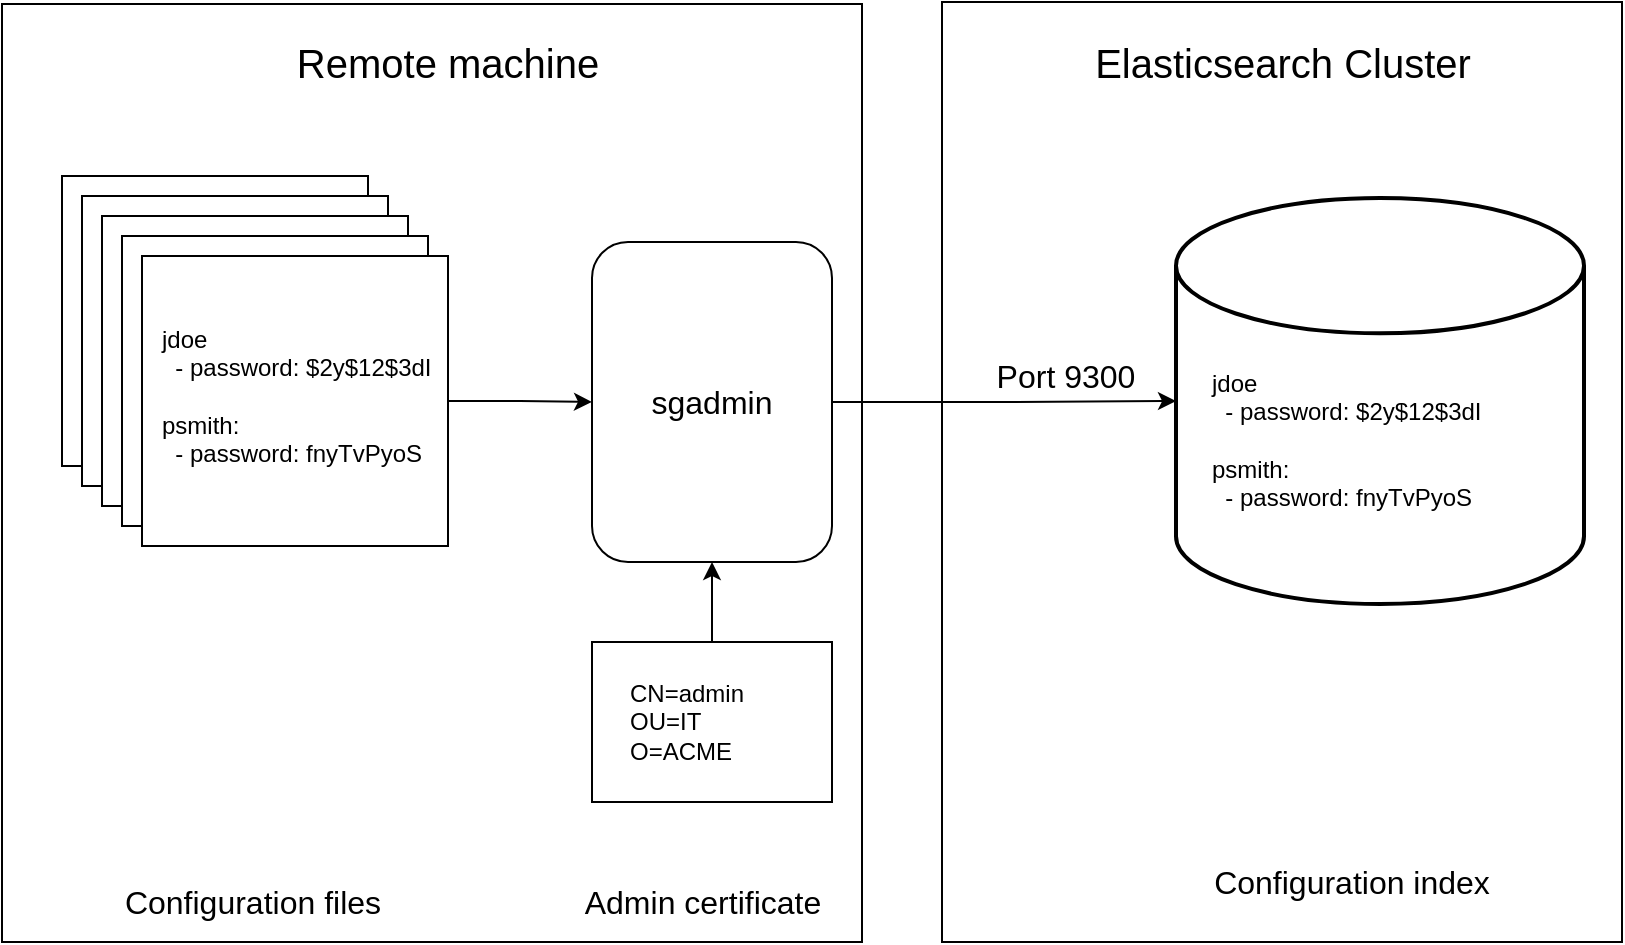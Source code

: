 <mxfile version="10.7.3"><diagram id="wAsl3s8gzw_MzTRYFJsf" name="Page-1"><mxGraphModel dx="1120" dy="630" grid="1" gridSize="10" guides="1" tooltips="1" connect="1" arrows="1" fold="1" page="1" pageScale="1" pageWidth="850" pageHeight="2000" math="0" shadow="0"><root><mxCell id="0"/><mxCell id="1" parent="0"/><mxCell id="oAgJ549YuHeRgEIViXrn-19" value="" style="rounded=0;whiteSpace=wrap;html=1;align=left;" vertex="1" parent="1"><mxGeometry x="10" y="41" width="430" height="469" as="geometry"/></mxCell><mxCell id="oAgJ549YuHeRgEIViXrn-18" value="" style="rounded=0;whiteSpace=wrap;html=1;align=left;" vertex="1" parent="1"><mxGeometry x="480" y="40" width="340" height="470" as="geometry"/></mxCell><mxCell id="q57zhd1N6jKMXKyL6nJz-2" value="&lt;font style=&quot;font-size: 16px&quot;&gt;sgadmin&lt;/font&gt;" style="rounded=1;whiteSpace=wrap;html=1;" parent="1" vertex="1"><mxGeometry x="305" y="160" width="120" height="160" as="geometry"/></mxCell><mxCell id="q57zhd1N6jKMXKyL6nJz-10" value="" style="group" parent="1" vertex="1" connectable="0"><mxGeometry x="597" y="138" width="204" height="203" as="geometry"/></mxCell><mxCell id="q57zhd1N6jKMXKyL6nJz-4" value="" style="strokeWidth=2;html=1;shape=mxgraph.flowchart.database;whiteSpace=wrap;align=left;" parent="q57zhd1N6jKMXKyL6nJz-10" vertex="1"><mxGeometry width="204" height="203.0" as="geometry"/></mxCell><mxCell id="oAgJ549YuHeRgEIViXrn-12" value="jdoe&lt;br&gt;&amp;nbsp; - password:&amp;nbsp;&lt;span&gt;$2y$12$3dI&lt;/span&gt;&lt;br&gt;&lt;br&gt;psmith:&lt;br&gt;&amp;nbsp; - password:&amp;nbsp;&lt;span&gt;fnyTvPyoS&lt;/span&gt;" style="text;html=1;strokeColor=none;fillColor=none;align=left;verticalAlign=middle;whiteSpace=wrap;rounded=0;" vertex="1" parent="q57zhd1N6jKMXKyL6nJz-10"><mxGeometry x="15.559" y="71.873" width="178.644" height="98.757" as="geometry"/></mxCell><mxCell id="q57zhd1N6jKMXKyL6nJz-7" style="edgeStyle=orthogonalEdgeStyle;rounded=0;orthogonalLoop=1;jettySize=auto;html=1;exitX=1;exitY=0.5;exitDx=0;exitDy=0;entryX=0;entryY=0.5;entryDx=0;entryDy=0;entryPerimeter=0;" parent="1" source="q57zhd1N6jKMXKyL6nJz-2" target="q57zhd1N6jKMXKyL6nJz-4" edge="1"><mxGeometry relative="1" as="geometry"/></mxCell><mxCell id="q57zhd1N6jKMXKyL6nJz-11" value="Configuration files&lt;br&gt;" style="text;html=1;strokeColor=none;fillColor=none;align=center;verticalAlign=middle;whiteSpace=wrap;rounded=0;fontSize=16;" parent="1" vertex="1"><mxGeometry x="58" y="480" width="155" height="20" as="geometry"/></mxCell><mxCell id="q57zhd1N6jKMXKyL6nJz-13" value="Configuration index" style="text;html=1;strokeColor=none;fillColor=none;align=center;verticalAlign=middle;whiteSpace=wrap;rounded=0;fontSize=16;" parent="1" vertex="1"><mxGeometry x="605" y="470" width="160" height="20" as="geometry"/></mxCell><mxCell id="q57zhd1N6jKMXKyL6nJz-1" value="&lt;div style=&quot;text-align: left&quot;&gt;&lt;br&gt;&lt;/div&gt;" style="rounded=0;whiteSpace=wrap;html=1;" parent="1" vertex="1"><mxGeometry x="40" y="127" width="153" height="145" as="geometry"/></mxCell><mxCell id="oAgJ549YuHeRgEIViXrn-6" value="&lt;div style=&quot;text-align: left&quot;&gt;&lt;br&gt;&lt;/div&gt;" style="rounded=0;whiteSpace=wrap;html=1;" vertex="1" parent="1"><mxGeometry x="50" y="137" width="153" height="145" as="geometry"/></mxCell><mxCell id="oAgJ549YuHeRgEIViXrn-7" value="&lt;div style=&quot;text-align: left&quot;&gt;&lt;br&gt;&lt;/div&gt;" style="rounded=0;whiteSpace=wrap;html=1;" vertex="1" parent="1"><mxGeometry x="60" y="147" width="153" height="145" as="geometry"/></mxCell><mxCell id="oAgJ549YuHeRgEIViXrn-8" value="&lt;div style=&quot;text-align: left&quot;&gt;&lt;br&gt;&lt;/div&gt;" style="rounded=0;whiteSpace=wrap;html=1;" vertex="1" parent="1"><mxGeometry x="70" y="157" width="153" height="145" as="geometry"/></mxCell><mxCell id="oAgJ549YuHeRgEIViXrn-16" style="edgeStyle=orthogonalEdgeStyle;rounded=0;orthogonalLoop=1;jettySize=auto;html=1;exitX=1;exitY=0.5;exitDx=0;exitDy=0;entryX=0;entryY=0.5;entryDx=0;entryDy=0;" edge="1" parent="1" source="oAgJ549YuHeRgEIViXrn-11" target="q57zhd1N6jKMXKyL6nJz-2"><mxGeometry relative="1" as="geometry"/></mxCell><mxCell id="oAgJ549YuHeRgEIViXrn-11" value="&lt;div style=&quot;text-align: left&quot;&gt;&lt;br&gt;&lt;/div&gt;" style="rounded=0;whiteSpace=wrap;html=1;" vertex="1" parent="1"><mxGeometry x="80" y="167" width="153" height="145" as="geometry"/></mxCell><mxCell id="oAgJ549YuHeRgEIViXrn-4" value="jdoe&lt;br&gt;&amp;nbsp; - password:&amp;nbsp;&lt;span&gt;$2y$12$3dI&lt;/span&gt;&lt;br&gt;&lt;br&gt;psmith:&lt;br&gt;&amp;nbsp; - password:&amp;nbsp;&lt;span&gt;fnyTvPyoS&lt;/span&gt;" style="text;html=1;strokeColor=none;fillColor=none;align=left;verticalAlign=middle;whiteSpace=wrap;rounded=0;" vertex="1" parent="1"><mxGeometry x="88" y="192" width="155" height="90" as="geometry"/></mxCell><mxCell id="oAgJ549YuHeRgEIViXrn-20" value="Remote machine" style="text;html=1;strokeColor=none;fillColor=none;align=center;verticalAlign=middle;whiteSpace=wrap;rounded=0;fontSize=20;" vertex="1" parent="1"><mxGeometry x="148" y="60" width="170" height="20" as="geometry"/></mxCell><mxCell id="oAgJ549YuHeRgEIViXrn-21" value="Elasticsearch Cluster" style="text;html=1;strokeColor=none;fillColor=none;align=center;verticalAlign=middle;whiteSpace=wrap;rounded=0;fontSize=20;" vertex="1" parent="1"><mxGeometry x="545.5" y="60" width="209" height="20" as="geometry"/></mxCell><mxCell id="oAgJ549YuHeRgEIViXrn-22" value="&lt;font style=&quot;font-size: 16px&quot;&gt;Port 9300&lt;/font&gt;" style="text;html=1;strokeColor=none;fillColor=none;align=center;verticalAlign=middle;whiteSpace=wrap;rounded=0;fontSize=20;" vertex="1" parent="1"><mxGeometry x="486.5" y="215" width="110" height="20" as="geometry"/></mxCell><mxCell id="oAgJ549YuHeRgEIViXrn-32" style="edgeStyle=orthogonalEdgeStyle;rounded=0;orthogonalLoop=1;jettySize=auto;html=1;exitX=0.5;exitY=0;exitDx=0;exitDy=0;entryX=0.5;entryY=1;entryDx=0;entryDy=0;fontSize=12;" edge="1" parent="1" source="oAgJ549YuHeRgEIViXrn-25" target="q57zhd1N6jKMXKyL6nJz-2"><mxGeometry relative="1" as="geometry"/></mxCell><mxCell id="oAgJ549YuHeRgEIViXrn-25" value="" style="rounded=0;whiteSpace=wrap;html=1;fontSize=20;align=left;" vertex="1" parent="1"><mxGeometry x="305" y="360" width="120" height="80" as="geometry"/></mxCell><mxCell id="oAgJ549YuHeRgEIViXrn-26" value="&lt;div style=&quot;text-align: left ; font-size: 12px&quot;&gt;&lt;span style=&quot;font-size: 12px&quot;&gt;&lt;font style=&quot;font-size: 12px&quot;&gt;CN=admin&lt;/font&gt;&lt;/span&gt;&lt;/div&gt;&lt;div style=&quot;text-align: left ; font-size: 12px&quot;&gt;&lt;span style=&quot;font-size: 12px&quot;&gt;&lt;font style=&quot;font-size: 12px&quot;&gt;OU=IT&lt;/font&gt;&lt;/span&gt;&lt;/div&gt;&lt;div style=&quot;text-align: left ; font-size: 12px&quot;&gt;&lt;span style=&quot;font-size: 12px&quot;&gt;&lt;font style=&quot;font-size: 12px&quot;&gt;O=ACME&lt;/font&gt;&lt;/span&gt;&lt;/div&gt;" style="text;html=1;strokeColor=none;fillColor=none;align=center;verticalAlign=middle;whiteSpace=wrap;rounded=0;fontSize=12;" vertex="1" parent="1"><mxGeometry x="310" y="360" width="85" height="80" as="geometry"/></mxCell><mxCell id="oAgJ549YuHeRgEIViXrn-27" value="Admin certificate&lt;br&gt;" style="text;html=1;strokeColor=none;fillColor=none;align=center;verticalAlign=middle;whiteSpace=wrap;rounded=0;fontSize=16;" vertex="1" parent="1"><mxGeometry x="282.5" y="480" width="155" height="20" as="geometry"/></mxCell></root></mxGraphModel></diagram></mxfile>
